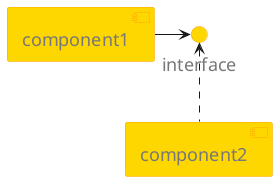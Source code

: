{
  "sha1": "e563sjcddr3cqrxh4eqmg2krg1gg25z",
  "insertion": {
    "when": "2024-06-01T09:03:03.993Z",
    "user": "plantuml@gmail.com"
  }
}
@startuml

skinparam componentFontSize 18
skinparam interfaceFontSize 18
skinparam interfaceBackgroundColor gold
skinparam componentBackgroundColor gold
skinparam interfaceBorderColor orange
skinparam componentBorderColor orange
skinparam componentColor #FF6655
skinparam interfaceColor #FF6655
skinparam componentFontColor #777777
skinparam interfaceFontColor #777777
skinparam noteBackgroundColor BlanchedAlmond

[component1]
()interface

[component1] -> ()interface
() interface <.. [component2]

@enduml
